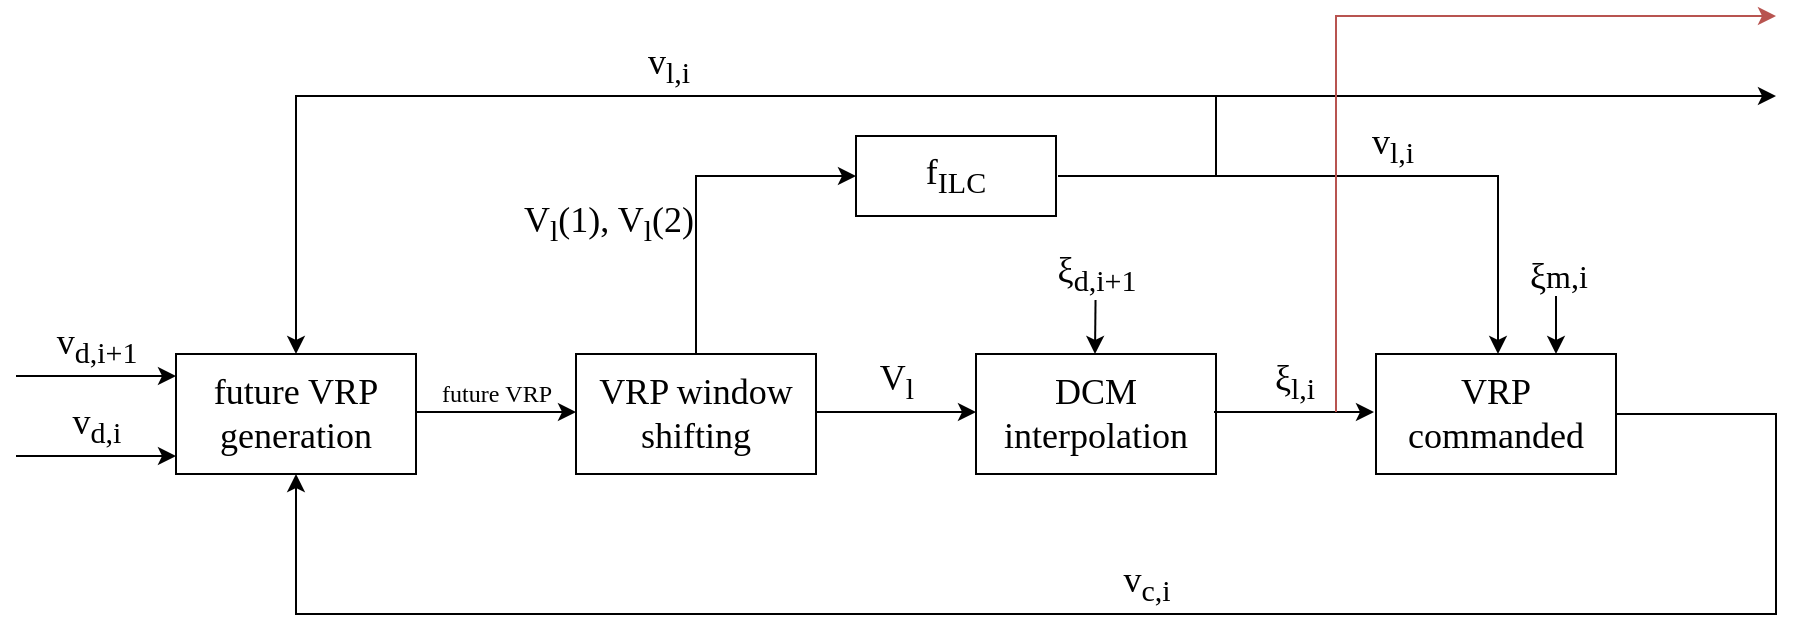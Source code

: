 <mxfile version="16.6.5" type="device"><diagram id="iXrP5YXTfBPJkDzgRhAm" name="Page-1"><mxGraphModel dx="2066" dy="995" grid="1" gridSize="10" guides="1" tooltips="1" connect="1" arrows="1" fold="1" page="1" pageScale="1" pageWidth="3300" pageHeight="4681" math="0" shadow="0"><root><mxCell id="0"/><mxCell id="1" parent="0"/><mxCell id="Dq-I3fKh4lahv346vh-u-1" value="&lt;font face=&quot;Times New Roman&quot; style=&quot;font-size: 18px&quot;&gt;future VRP generation&lt;/font&gt;" style="rounded=0;whiteSpace=wrap;html=1;fontFamily=Computer Modern;" parent="1" vertex="1"><mxGeometry x="520" y="229" width="120" height="60" as="geometry"/></mxCell><mxCell id="Dq-I3fKh4lahv346vh-u-3" value="&lt;font face=&quot;Times New Roman&quot;&gt;&lt;span style=&quot;font-size: 18px&quot;&gt;VRP window shifting&lt;/span&gt;&lt;/font&gt;" style="rounded=0;whiteSpace=wrap;html=1;fontFamily=Computer Modern;" parent="1" vertex="1"><mxGeometry x="720" y="229" width="120" height="60" as="geometry"/></mxCell><mxCell id="Dq-I3fKh4lahv346vh-u-11" value="&lt;font face=&quot;Times New Roman&quot;&gt;&lt;span style=&quot;font-size: 18px&quot;&gt;future VRP generation&lt;/span&gt;&lt;/font&gt;" style="rounded=0;whiteSpace=wrap;html=1;fontFamily=Computer Modern;" parent="1" vertex="1"><mxGeometry x="520" y="229" width="120" height="60" as="geometry"/></mxCell><mxCell id="Dq-I3fKh4lahv346vh-u-7" value="&lt;font face=&quot;Times New Roman&quot;&gt;&lt;span style=&quot;font-size: 18px&quot;&gt;DCM interpolation&lt;br&gt;&lt;/span&gt;&lt;/font&gt;" style="rounded=0;whiteSpace=wrap;html=1;fontFamily=Computer Modern;" parent="1" vertex="1"><mxGeometry x="920" y="229" width="120" height="60" as="geometry"/></mxCell><mxCell id="Dq-I3fKh4lahv346vh-u-8" value="ξ&lt;sub&gt;l,i&lt;/sub&gt;" style="endArrow=classic;html=1;fontSize=18;labelPosition=center;verticalLabelPosition=top;align=center;verticalAlign=bottom;fontFamily=Computer Modern;" parent="1" edge="1"><mxGeometry width="50" height="50" relative="1" as="geometry"><mxPoint x="1039" y="258" as="sourcePoint"/><mxPoint x="1119" y="258" as="targetPoint"/></mxGeometry></mxCell><mxCell id="Dq-I3fKh4lahv346vh-u-9" value="&lt;font face=&quot;Times New Roman&quot;&gt;&lt;span style=&quot;font-size: 18px&quot;&gt;VRP commanded&lt;br&gt;&lt;/span&gt;&lt;/font&gt;" style="rounded=0;whiteSpace=wrap;html=1;fontFamily=Computer Modern;" parent="1" vertex="1"><mxGeometry x="1120" y="229" width="120" height="60" as="geometry"/></mxCell><mxCell id="Dq-I3fKh4lahv346vh-u-10" value="&lt;font style=&quot;font-size: 12px ; line-height: 120%&quot;&gt;&lt;font style=&quot;font-size: 12px&quot;&gt;future&amp;nbsp;&lt;/font&gt;&lt;font style=&quot;font-size: 12px&quot;&gt;VRP&lt;/font&gt;&lt;/font&gt;" style="endArrow=classic;html=1;labelPosition=center;verticalLabelPosition=top;align=center;verticalAlign=bottom;fontFamily=Computer Modern;" parent="1" edge="1"><mxGeometry width="50" height="50" relative="1" as="geometry"><mxPoint x="640" y="258" as="sourcePoint"/><mxPoint x="720" y="258" as="targetPoint"/></mxGeometry></mxCell><mxCell id="Dq-I3fKh4lahv346vh-u-15" value="ξ&lt;sub&gt;d,i+1&lt;/sub&gt;" style="endArrow=classic;html=1;fontSize=18;labelPosition=center;verticalLabelPosition=top;align=center;verticalAlign=bottom;fontFamily=Computer Modern;" parent="1" edge="1"><mxGeometry width="50" height="50" relative="1" as="geometry"><mxPoint x="980" y="179" as="sourcePoint"/><mxPoint x="979.5" y="229" as="targetPoint"/></mxGeometry></mxCell><mxCell id="Dq-I3fKh4lahv346vh-u-16" value="v&lt;sub&gt;c,i&lt;/sub&gt;" style="endArrow=classic;html=1;fontFamily=Computer Modern;fontSize=18;entryX=0.5;entryY=1;entryDx=0;entryDy=0;labelPosition=center;verticalLabelPosition=top;align=center;verticalAlign=bottom;exitX=1;exitY=0.5;exitDx=0;exitDy=0;rounded=0;" parent="1" source="Dq-I3fKh4lahv346vh-u-9" target="Dq-I3fKh4lahv346vh-u-11" edge="1"><mxGeometry width="50" height="50" relative="1" as="geometry"><mxPoint x="1179.5" y="289" as="sourcePoint"/><mxPoint x="590" y="359" as="targetPoint"/><Array as="points"><mxPoint x="1320" y="259"/><mxPoint x="1320" y="359"/><mxPoint x="1180" y="359"/><mxPoint x="580" y="359"/></Array></mxGeometry></mxCell><mxCell id="Dq-I3fKh4lahv346vh-u-18" value="v&lt;sub&gt;d,i+1&lt;/sub&gt;" style="endArrow=classic;html=1;labelPosition=center;verticalLabelPosition=top;align=center;verticalAlign=bottom;fontFamily=Computer Modern;fontSize=18;" parent="1" edge="1"><mxGeometry width="50" height="50" relative="1" as="geometry"><mxPoint x="440" y="240" as="sourcePoint"/><mxPoint x="520" y="240" as="targetPoint"/></mxGeometry></mxCell><mxCell id="Dq-I3fKh4lahv346vh-u-20" value="v&lt;sub&gt;d,i&lt;/sub&gt;" style="endArrow=classic;html=1;labelPosition=center;verticalLabelPosition=top;align=center;verticalAlign=bottom;fontFamily=Computer Modern;fontSize=18;" parent="1" edge="1"><mxGeometry width="50" height="50" relative="1" as="geometry"><mxPoint x="440" y="280" as="sourcePoint"/><mxPoint x="520" y="280" as="targetPoint"/></mxGeometry></mxCell><mxCell id="Dq-I3fKh4lahv346vh-u-22" value="&lt;font face=&quot;Times New Roman&quot;&gt;&lt;span style=&quot;font-size: 18px&quot;&gt;f&lt;sub&gt;ILC&lt;/sub&gt;&lt;/span&gt;&lt;/font&gt;" style="rounded=0;whiteSpace=wrap;html=1;fontFamily=Computer Modern;" parent="1" vertex="1"><mxGeometry x="860" y="120" width="100" height="40" as="geometry"/></mxCell><mxCell id="Dq-I3fKh4lahv346vh-u-23" value="V&lt;sub&gt;l&lt;/sub&gt;(1), V&lt;sub&gt;l&lt;/sub&gt;(2)" style="endArrow=classic;html=1;fontFamily=Computer Modern;fontSize=18;entryX=0;entryY=0.5;entryDx=0;entryDy=0;labelPosition=left;verticalLabelPosition=bottom;align=right;verticalAlign=top;rounded=0;" parent="1" target="Dq-I3fKh4lahv346vh-u-22" edge="1"><mxGeometry width="50" height="50" relative="1" as="geometry"><mxPoint x="780" y="229" as="sourcePoint"/><mxPoint x="830" y="179" as="targetPoint"/><Array as="points"><mxPoint x="780" y="140"/></Array></mxGeometry></mxCell><mxCell id="Dq-I3fKh4lahv346vh-u-24" value="v&lt;sub&gt;l,i&lt;/sub&gt;" style="endArrow=classic;html=1;fontFamily=Computer Modern;fontSize=18;entryX=0.5;entryY=0;entryDx=0;entryDy=0;labelPosition=right;verticalLabelPosition=top;align=left;verticalAlign=bottom;rounded=0;" parent="1" edge="1"><mxGeometry width="50" height="50" relative="1" as="geometry"><mxPoint x="961" y="140" as="sourcePoint"/><mxPoint x="1181" y="229" as="targetPoint"/><Array as="points"><mxPoint x="1181" y="140"/></Array></mxGeometry></mxCell><mxCell id="Dq-I3fKh4lahv346vh-u-25" value="v&lt;sub&gt;l,i&lt;/sub&gt;" style="endArrow=classic;html=1;fontFamily=Computer Modern;fontSize=18;entryX=0.5;entryY=0;entryDx=0;entryDy=0;labelPosition=center;verticalLabelPosition=top;align=center;verticalAlign=bottom;rounded=0;" parent="1" target="Dq-I3fKh4lahv346vh-u-11" edge="1"><mxGeometry width="50" height="50" relative="1" as="geometry"><mxPoint x="1040" y="140" as="sourcePoint"/><mxPoint x="680" y="100" as="targetPoint"/><Array as="points"><mxPoint x="1040" y="100"/><mxPoint x="580" y="100"/></Array></mxGeometry></mxCell><mxCell id="Dq-I3fKh4lahv346vh-u-26" value="V&lt;sub&gt;l&lt;/sub&gt;" style="endArrow=classic;html=1;fontSize=18;labelPosition=center;verticalLabelPosition=top;align=center;verticalAlign=bottom;fontFamily=Computer Modern;" parent="1" edge="1"><mxGeometry width="50" height="50" relative="1" as="geometry"><mxPoint x="840" y="258" as="sourcePoint"/><mxPoint x="920" y="258" as="targetPoint"/></mxGeometry></mxCell><mxCell id="3njij9-yNQ5oxw7-tPrM-2" value="" style="endArrow=classic;html=1;rounded=0;entryX=0.75;entryY=0;entryDx=0;entryDy=0;" parent="1" target="Dq-I3fKh4lahv346vh-u-9" edge="1"><mxGeometry width="50" height="50" relative="1" as="geometry"><mxPoint x="1210" y="200" as="sourcePoint"/><mxPoint x="1210" y="220" as="targetPoint"/></mxGeometry></mxCell><mxCell id="3njij9-yNQ5oxw7-tPrM-3" value="&lt;font&gt;&lt;span style=&quot;font-size: 18px ; color: rgb(0 , 0 , 0) ; font-family: &amp;#34;computer modern&amp;#34; ; font-style: normal ; font-weight: 400 ; letter-spacing: normal ; text-align: center ; text-indent: 0px ; text-transform: none ; word-spacing: 0px ; background-color: rgb(255 , 255 , 255) ; display: inline ; float: none&quot;&gt;ξ&lt;/span&gt;&lt;span style=&quot;color: rgb(0 , 0 , 0) ; font-family: &amp;#34;computer modern&amp;#34; ; font-style: normal ; font-weight: 400 ; letter-spacing: normal ; text-align: center ; text-indent: 0px ; text-transform: none ; word-spacing: 0px ; background-color: rgb(255 , 255 , 255) ; display: inline ; float: none&quot;&gt;&lt;font style=&quot;font-size: 16px&quot;&gt;m,i&lt;/font&gt;&lt;/span&gt;&lt;/font&gt;" style="text;whiteSpace=wrap;html=1;" parent="1" vertex="1"><mxGeometry x="1195" y="173" width="30" height="30" as="geometry"/></mxCell><mxCell id="w-ABXV7wksf8PpUlzT2O-1" value="" style="endArrow=classic;html=1;rounded=0;" edge="1" parent="1"><mxGeometry width="50" height="50" relative="1" as="geometry"><mxPoint x="1040" y="100" as="sourcePoint"/><mxPoint x="1320" y="100" as="targetPoint"/></mxGeometry></mxCell><mxCell id="w-ABXV7wksf8PpUlzT2O-3" value="" style="endArrow=classic;html=1;rounded=0;fillColor=#f8cecc;strokeColor=#B85450;" edge="1" parent="1"><mxGeometry width="50" height="50" relative="1" as="geometry"><mxPoint x="1100" y="258" as="sourcePoint"/><mxPoint x="1320" y="60" as="targetPoint"/><Array as="points"><mxPoint x="1100" y="60"/></Array></mxGeometry></mxCell></root></mxGraphModel></diagram></mxfile>